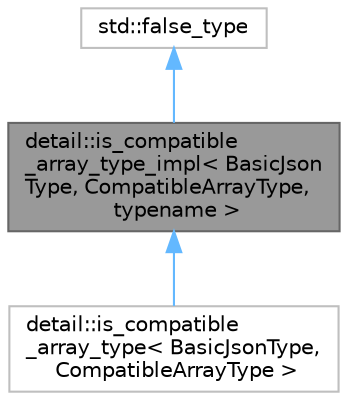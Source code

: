digraph "detail::is_compatible_array_type_impl&lt; BasicJsonType, CompatibleArrayType, typename &gt;"
{
 // LATEX_PDF_SIZE
  bgcolor="transparent";
  edge [fontname=Helvetica,fontsize=10,labelfontname=Helvetica,labelfontsize=10];
  node [fontname=Helvetica,fontsize=10,shape=box,height=0.2,width=0.4];
  Node1 [id="Node000001",label="detail::is_compatible\l_array_type_impl\< BasicJson\lType, CompatibleArrayType,\l typename \>",height=0.2,width=0.4,color="gray40", fillcolor="grey60", style="filled", fontcolor="black",tooltip=" "];
  Node2 -> Node1 [id="edge3_Node000001_Node000002",dir="back",color="steelblue1",style="solid",tooltip=" "];
  Node2 [id="Node000002",label="std::false_type",height=0.2,width=0.4,color="grey75", fillcolor="white", style="filled",tooltip=" "];
  Node1 -> Node3 [id="edge4_Node000001_Node000003",dir="back",color="steelblue1",style="solid",tooltip=" "];
  Node3 [id="Node000003",label="detail::is_compatible\l_array_type\< BasicJsonType,\l CompatibleArrayType \>",height=0.2,width=0.4,color="grey75", fillcolor="white", style="filled",URL="$structdetail_1_1is__compatible__array__type.html",tooltip=" "];
}
